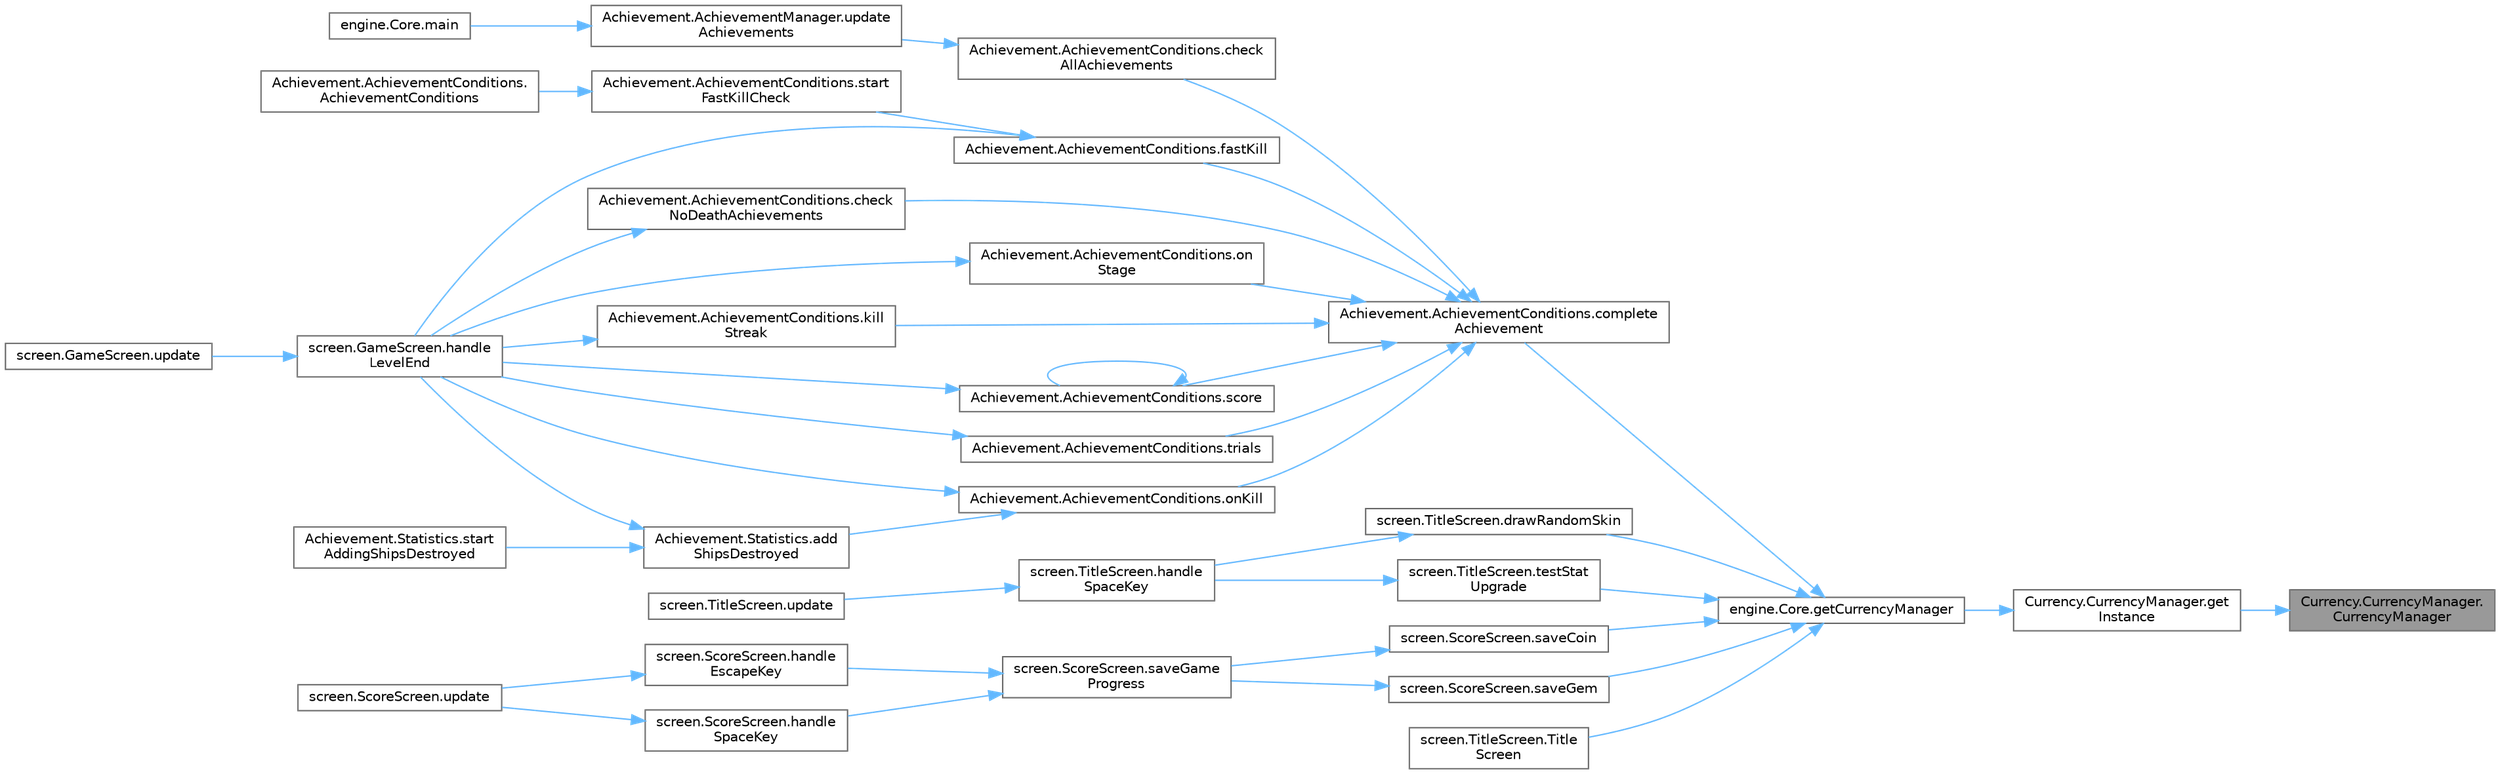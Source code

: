digraph "Currency.CurrencyManager.CurrencyManager"
{
 // LATEX_PDF_SIZE
  bgcolor="transparent";
  edge [fontname=Helvetica,fontsize=10,labelfontname=Helvetica,labelfontsize=10];
  node [fontname=Helvetica,fontsize=10,shape=box,height=0.2,width=0.4];
  rankdir="RL";
  Node1 [id="Node000001",label="Currency.CurrencyManager.\lCurrencyManager",height=0.2,width=0.4,color="gray40", fillcolor="grey60", style="filled", fontcolor="black",tooltip="private constructor."];
  Node1 -> Node2 [id="edge1_Node000001_Node000002",dir="back",color="steelblue1",style="solid",tooltip=" "];
  Node2 [id="Node000002",label="Currency.CurrencyManager.get\lInstance",height=0.2,width=0.4,color="grey40", fillcolor="white", style="filled",URL="$class_currency_1_1_currency_manager.html#a31c832489fc9cffeeb9a753e3abe3154",tooltip="Returns shared instance of FileManager."];
  Node2 -> Node3 [id="edge2_Node000002_Node000003",dir="back",color="steelblue1",style="solid",tooltip=" "];
  Node3 [id="Node000003",label="engine.Core.getCurrencyManager",height=0.2,width=0.4,color="grey40", fillcolor="white", style="filled",URL="$classengine_1_1_core.html#af6af7caff5e9b89c8bf5d801095f726d",tooltip="Controls access to the currency manager."];
  Node3 -> Node4 [id="edge3_Node000003_Node000004",dir="back",color="steelblue1",style="solid",tooltip=" "];
  Node4 [id="Node000004",label="Achievement.AchievementConditions.complete\lAchievement",height=0.2,width=0.4,color="grey40", fillcolor="white", style="filled",URL="$class_achievement_1_1_achievement_conditions.html#a370857deb5c4dc35e2bd3191fb6834c1",tooltip=" "];
  Node4 -> Node5 [id="edge4_Node000004_Node000005",dir="back",color="steelblue1",style="solid",tooltip=" "];
  Node5 [id="Node000005",label="Achievement.AchievementConditions.check\lAllAchievements",height=0.2,width=0.4,color="grey40", fillcolor="white", style="filled",URL="$class_achievement_1_1_achievement_conditions.html#a99d262bc05fed539b97aa1107fcfba48",tooltip=" "];
  Node5 -> Node6 [id="edge5_Node000005_Node000006",dir="back",color="steelblue1",style="solid",tooltip=" "];
  Node6 [id="Node000006",label="Achievement.AchievementManager.update\lAchievements",height=0.2,width=0.4,color="grey40", fillcolor="white", style="filled",URL="$class_achievement_1_1_achievement_manager.html#af08cdf01288424b5d580ff7c820561ec",tooltip=" "];
  Node6 -> Node7 [id="edge6_Node000006_Node000007",dir="back",color="steelblue1",style="solid",tooltip=" "];
  Node7 [id="Node000007",label="engine.Core.main",height=0.2,width=0.4,color="grey40", fillcolor="white", style="filled",URL="$classengine_1_1_core.html#a57772a5de30ed8af04183baad8f1281e",tooltip="Test implementation."];
  Node4 -> Node8 [id="edge7_Node000004_Node000008",dir="back",color="steelblue1",style="solid",tooltip=" "];
  Node8 [id="Node000008",label="Achievement.AchievementConditions.check\lNoDeathAchievements",height=0.2,width=0.4,color="grey40", fillcolor="white", style="filled",URL="$class_achievement_1_1_achievement_conditions.html#ab3b45005bc2580da03cf08b1f13c44cb",tooltip=" "];
  Node8 -> Node9 [id="edge8_Node000008_Node000009",dir="back",color="steelblue1",style="solid",tooltip=" "];
  Node9 [id="Node000009",label="screen.GameScreen.handle\lLevelEnd",height=0.2,width=0.4,color="grey40", fillcolor="white", style="filled",URL="$classscreen_1_1_game_screen.html#a41e19e7b8b70f17d04c7787b81d5116c",tooltip=" "];
  Node9 -> Node10 [id="edge9_Node000009_Node000010",dir="back",color="steelblue1",style="solid",tooltip=" "];
  Node10 [id="Node000010",label="screen.GameScreen.update",height=0.2,width=0.4,color="grey40", fillcolor="white", style="filled",URL="$classscreen_1_1_game_screen.html#aea54bbc0cb5c6990c159be77532b94e0",tooltip="Updates the elements on screen and checks for events."];
  Node4 -> Node11 [id="edge10_Node000004_Node000011",dir="back",color="steelblue1",style="solid",tooltip=" "];
  Node11 [id="Node000011",label="Achievement.AchievementConditions.fastKill",height=0.2,width=0.4,color="grey40", fillcolor="white", style="filled",URL="$class_achievement_1_1_achievement_conditions.html#a97e05c2e6b58217292dc1c60f7c6542c",tooltip=" "];
  Node11 -> Node9 [id="edge11_Node000011_Node000009",dir="back",color="steelblue1",style="solid",tooltip=" "];
  Node11 -> Node12 [id="edge12_Node000011_Node000012",dir="back",color="steelblue1",style="solid",tooltip=" "];
  Node12 [id="Node000012",label="Achievement.AchievementConditions.start\lFastKillCheck",height=0.2,width=0.4,color="grey40", fillcolor="white", style="filled",URL="$class_achievement_1_1_achievement_conditions.html#aab304539b282cda2ac1eabc1994ccfe2",tooltip=" "];
  Node12 -> Node13 [id="edge13_Node000012_Node000013",dir="back",color="steelblue1",style="solid",tooltip=" "];
  Node13 [id="Node000013",label="Achievement.AchievementConditions.\lAchievementConditions",height=0.2,width=0.4,color="grey40", fillcolor="white", style="filled",URL="$class_achievement_1_1_achievement_conditions.html#a4b274e04be1f1bc7c0ef6010e68d0583",tooltip=" "];
  Node4 -> Node14 [id="edge14_Node000004_Node000014",dir="back",color="steelblue1",style="solid",tooltip=" "];
  Node14 [id="Node000014",label="Achievement.AchievementConditions.kill\lStreak",height=0.2,width=0.4,color="grey40", fillcolor="white", style="filled",URL="$class_achievement_1_1_achievement_conditions.html#ad3dd6057a9bfa438d4750cfa2c643e57",tooltip=" "];
  Node14 -> Node9 [id="edge15_Node000014_Node000009",dir="back",color="steelblue1",style="solid",tooltip=" "];
  Node4 -> Node15 [id="edge16_Node000004_Node000015",dir="back",color="steelblue1",style="solid",tooltip=" "];
  Node15 [id="Node000015",label="Achievement.AchievementConditions.onKill",height=0.2,width=0.4,color="grey40", fillcolor="white", style="filled",URL="$class_achievement_1_1_achievement_conditions.html#a5c82f71185fe8a0b03cea729d6a4d4fe",tooltip=" "];
  Node15 -> Node16 [id="edge17_Node000015_Node000016",dir="back",color="steelblue1",style="solid",tooltip=" "];
  Node16 [id="Node000016",label="Achievement.Statistics.add\lShipsDestroyed",height=0.2,width=0.4,color="grey40", fillcolor="white", style="filled",URL="$class_achievement_1_1_statistics.html#a59564a449d79bf40b07d6bca1feab4f9",tooltip="Add the number of ships destroyed so far to the previous record."];
  Node16 -> Node9 [id="edge18_Node000016_Node000009",dir="back",color="steelblue1",style="solid",tooltip=" "];
  Node16 -> Node17 [id="edge19_Node000016_Node000017",dir="back",color="steelblue1",style="solid",tooltip=" "];
  Node17 [id="Node000017",label="Achievement.Statistics.start\lAddingShipsDestroyed",height=0.2,width=0.4,color="grey40", fillcolor="white", style="filled",URL="$class_achievement_1_1_statistics.html#abf85693bc6a7f785a02fad922acc9bcc",tooltip=" "];
  Node15 -> Node9 [id="edge20_Node000015_Node000009",dir="back",color="steelblue1",style="solid",tooltip=" "];
  Node4 -> Node18 [id="edge21_Node000004_Node000018",dir="back",color="steelblue1",style="solid",tooltip=" "];
  Node18 [id="Node000018",label="Achievement.AchievementConditions.on\lStage",height=0.2,width=0.4,color="grey40", fillcolor="white", style="filled",URL="$class_achievement_1_1_achievement_conditions.html#a58e9009c80c1208580a23f8646ef423a",tooltip=" "];
  Node18 -> Node9 [id="edge22_Node000018_Node000009",dir="back",color="steelblue1",style="solid",tooltip=" "];
  Node4 -> Node19 [id="edge23_Node000004_Node000019",dir="back",color="steelblue1",style="solid",tooltip=" "];
  Node19 [id="Node000019",label="Achievement.AchievementConditions.score",height=0.2,width=0.4,color="grey40", fillcolor="white", style="filled",URL="$class_achievement_1_1_achievement_conditions.html#a2abd1058b6a5125525283f05ebc90f30",tooltip=" "];
  Node19 -> Node9 [id="edge24_Node000019_Node000009",dir="back",color="steelblue1",style="solid",tooltip=" "];
  Node19 -> Node19 [id="edge25_Node000019_Node000019",dir="back",color="steelblue1",style="solid",tooltip=" "];
  Node4 -> Node20 [id="edge26_Node000004_Node000020",dir="back",color="steelblue1",style="solid",tooltip=" "];
  Node20 [id="Node000020",label="Achievement.AchievementConditions.trials",height=0.2,width=0.4,color="grey40", fillcolor="white", style="filled",URL="$class_achievement_1_1_achievement_conditions.html#a13bba364bdccb0c5f713dd9c006e508d",tooltip=" "];
  Node20 -> Node9 [id="edge27_Node000020_Node000009",dir="back",color="steelblue1",style="solid",tooltip=" "];
  Node3 -> Node21 [id="edge28_Node000003_Node000021",dir="back",color="steelblue1",style="solid",tooltip=" "];
  Node21 [id="Node000021",label="screen.TitleScreen.drawRandomSkin",height=0.2,width=0.4,color="grey40", fillcolor="white", style="filled",URL="$classscreen_1_1_title_screen.html#a7fd5b09abe3bec0ab469b9cf6c8153b9",tooltip=" "];
  Node21 -> Node22 [id="edge29_Node000021_Node000022",dir="back",color="steelblue1",style="solid",tooltip=" "];
  Node22 [id="Node000022",label="screen.TitleScreen.handle\lSpaceKey",height=0.2,width=0.4,color="grey40", fillcolor="white", style="filled",URL="$classscreen_1_1_title_screen.html#aecedcd5e961b0da973cf9ef5c37ece6c",tooltip=" "];
  Node22 -> Node23 [id="edge30_Node000022_Node000023",dir="back",color="steelblue1",style="solid",tooltip=" "];
  Node23 [id="Node000023",label="screen.TitleScreen.update",height=0.2,width=0.4,color="grey40", fillcolor="white", style="filled",URL="$classscreen_1_1_title_screen.html#a3d9cb268fcea0fb80c636094b7da3a3d",tooltip="Updates the elements on screen and checks for events."];
  Node3 -> Node24 [id="edge31_Node000003_Node000024",dir="back",color="steelblue1",style="solid",tooltip=" "];
  Node24 [id="Node000024",label="screen.ScoreScreen.saveCoin",height=0.2,width=0.4,color="grey40", fillcolor="white", style="filled",URL="$classscreen_1_1_score_screen.html#a33f288e63a20c11b9aefc2ab5b1ceead",tooltip="Saves the coin into currency file."];
  Node24 -> Node25 [id="edge32_Node000024_Node000025",dir="back",color="steelblue1",style="solid",tooltip=" "];
  Node25 [id="Node000025",label="screen.ScoreScreen.saveGame\lProgress",height=0.2,width=0.4,color="grey40", fillcolor="white", style="filled",URL="$classscreen_1_1_score_screen.html#a41ff54b61e6d1d32adc72c07e2c3b3b6",tooltip=" "];
  Node25 -> Node26 [id="edge33_Node000025_Node000026",dir="back",color="steelblue1",style="solid",tooltip=" "];
  Node26 [id="Node000026",label="screen.ScoreScreen.handle\lEscapeKey",height=0.2,width=0.4,color="grey40", fillcolor="white", style="filled",URL="$classscreen_1_1_score_screen.html#a057479f036d6fbc727ae22c60f924d09",tooltip=" "];
  Node26 -> Node27 [id="edge34_Node000026_Node000027",dir="back",color="steelblue1",style="solid",tooltip=" "];
  Node27 [id="Node000027",label="screen.ScoreScreen.update",height=0.2,width=0.4,color="grey40", fillcolor="white", style="filled",URL="$classscreen_1_1_score_screen.html#a38e621d92395da75408301bb9873dbdf",tooltip="Updates the elements on screen and checks for events."];
  Node25 -> Node28 [id="edge35_Node000025_Node000028",dir="back",color="steelblue1",style="solid",tooltip=" "];
  Node28 [id="Node000028",label="screen.ScoreScreen.handle\lSpaceKey",height=0.2,width=0.4,color="grey40", fillcolor="white", style="filled",URL="$classscreen_1_1_score_screen.html#acbdd3f9cc0796d86422536b798d5c953",tooltip=" "];
  Node28 -> Node27 [id="edge36_Node000028_Node000027",dir="back",color="steelblue1",style="solid",tooltip=" "];
  Node3 -> Node29 [id="edge37_Node000003_Node000029",dir="back",color="steelblue1",style="solid",tooltip=" "];
  Node29 [id="Node000029",label="screen.ScoreScreen.saveGem",height=0.2,width=0.4,color="grey40", fillcolor="white", style="filled",URL="$classscreen_1_1_score_screen.html#a7eb9637ed29cd1d517d7c64c6317bbc4",tooltip="Saves the gem into currency file."];
  Node29 -> Node25 [id="edge38_Node000029_Node000025",dir="back",color="steelblue1",style="solid",tooltip=" "];
  Node3 -> Node30 [id="edge39_Node000003_Node000030",dir="back",color="steelblue1",style="solid",tooltip=" "];
  Node30 [id="Node000030",label="screen.TitleScreen.testStat\lUpgrade",height=0.2,width=0.4,color="grey40", fillcolor="white", style="filled",URL="$classscreen_1_1_title_screen.html#a64bde84610fa44a3ef12fcf017ef3217",tooltip="runs when player do buying things when store system is ready – unwrap annotated code and rename this ..."];
  Node30 -> Node22 [id="edge40_Node000030_Node000022",dir="back",color="steelblue1",style="solid",tooltip=" "];
  Node3 -> Node31 [id="edge41_Node000003_Node000031",dir="back",color="steelblue1",style="solid",tooltip=" "];
  Node31 [id="Node000031",label="screen.TitleScreen.Title\lScreen",height=0.2,width=0.4,color="grey40", fillcolor="white", style="filled",URL="$classscreen_1_1_title_screen.html#a6d58b0bb3a8064f2e9a0b165762421f5",tooltip="Constructor, establishes the properties of the screen."];
}
